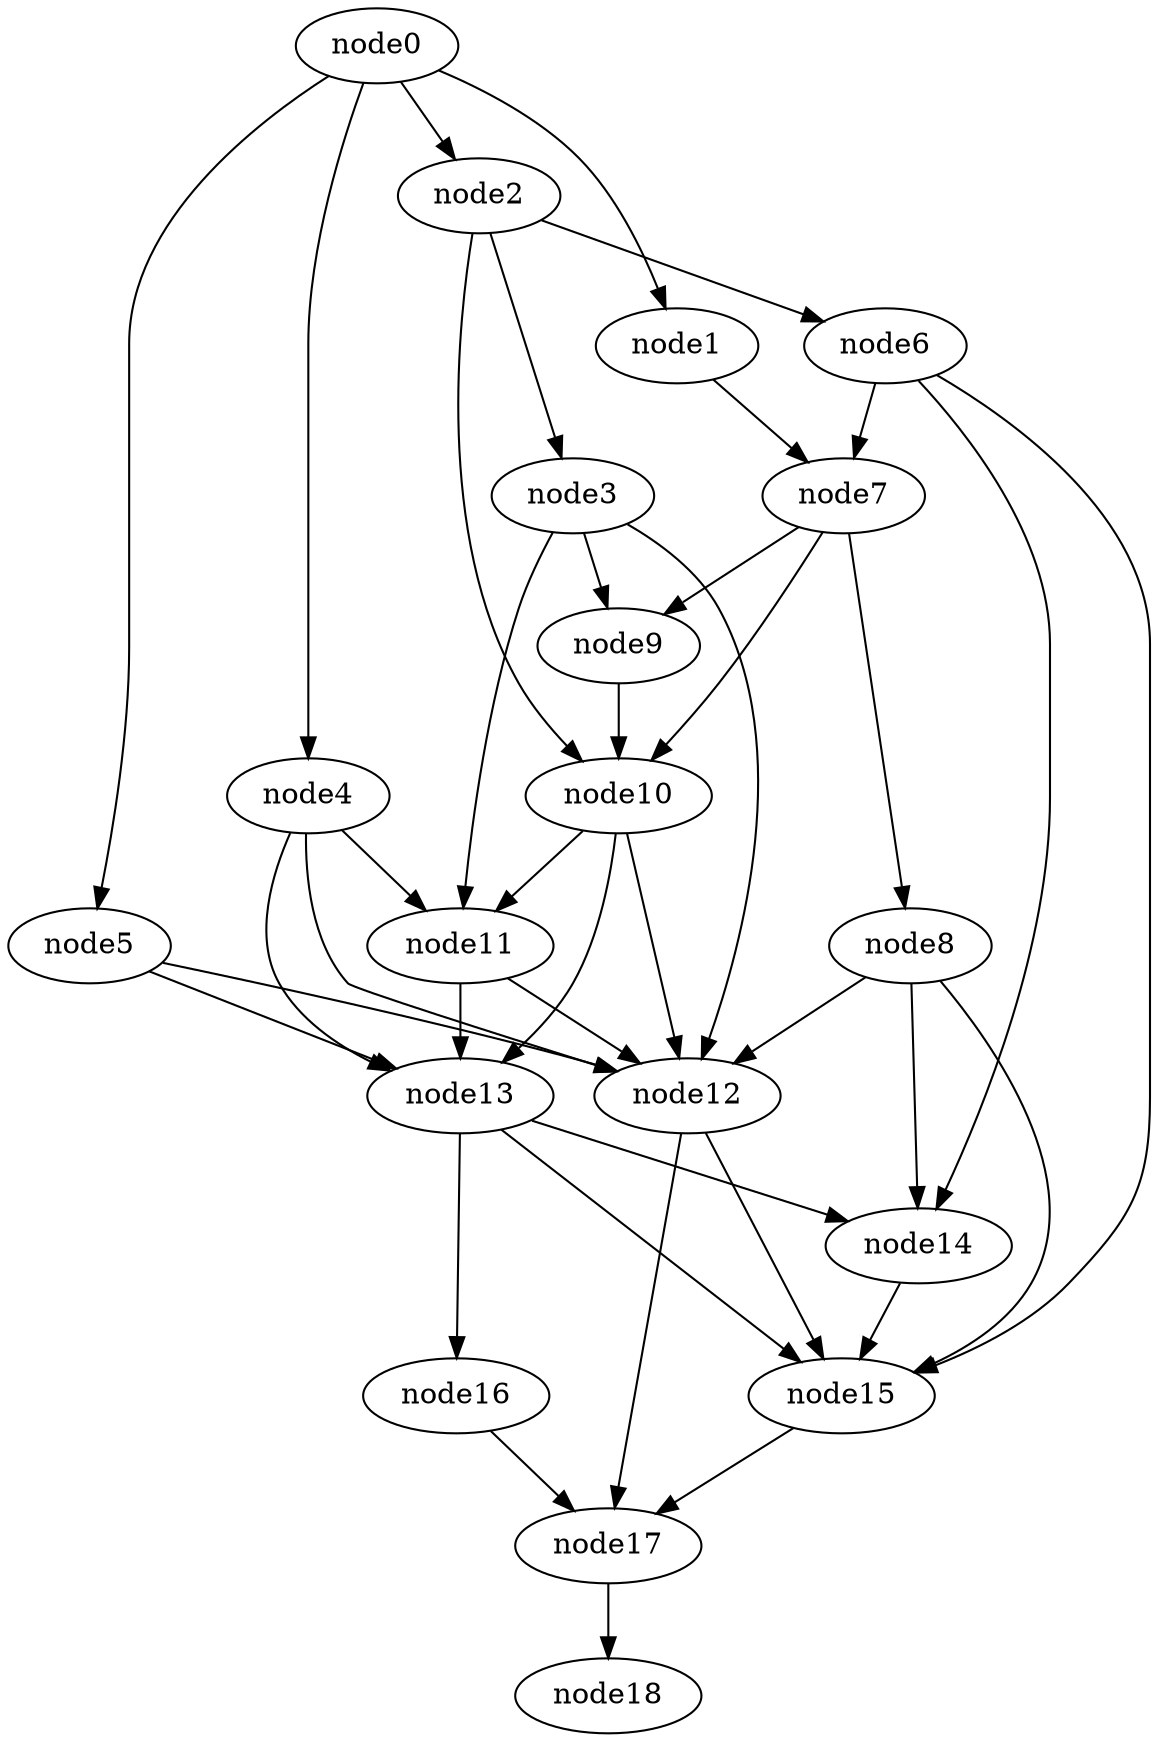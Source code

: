digraph g{
	node18
	node17 -> node18
	node16 -> node17
	node15 -> node17
	node14 -> node15
	node13 -> node16
	node13 -> node15
	node13 -> node14
	node12 -> node17
	node12 -> node15
	node11 -> node13
	node11 -> node12
	node10 -> node13
	node10 -> node12
	node10 -> node11
	node9 -> node10
	node8 -> node15
	node8 -> node14
	node8 -> node12
	node7 -> node10
	node7 -> node9
	node7 -> node8
	node6 -> node15
	node6 -> node14
	node6 -> node7
	node5 -> node13
	node5 -> node12
	node4 -> node13
	node4 -> node12
	node4 -> node11
	node3 -> node12
	node3 -> node11
	node3 -> node9
	node2 -> node10
	node2 -> node6
	node2 -> node3
	node1 -> node7
	node0 -> node5
	node0 -> node4
	node0 -> node2
	node0 -> node1
}
